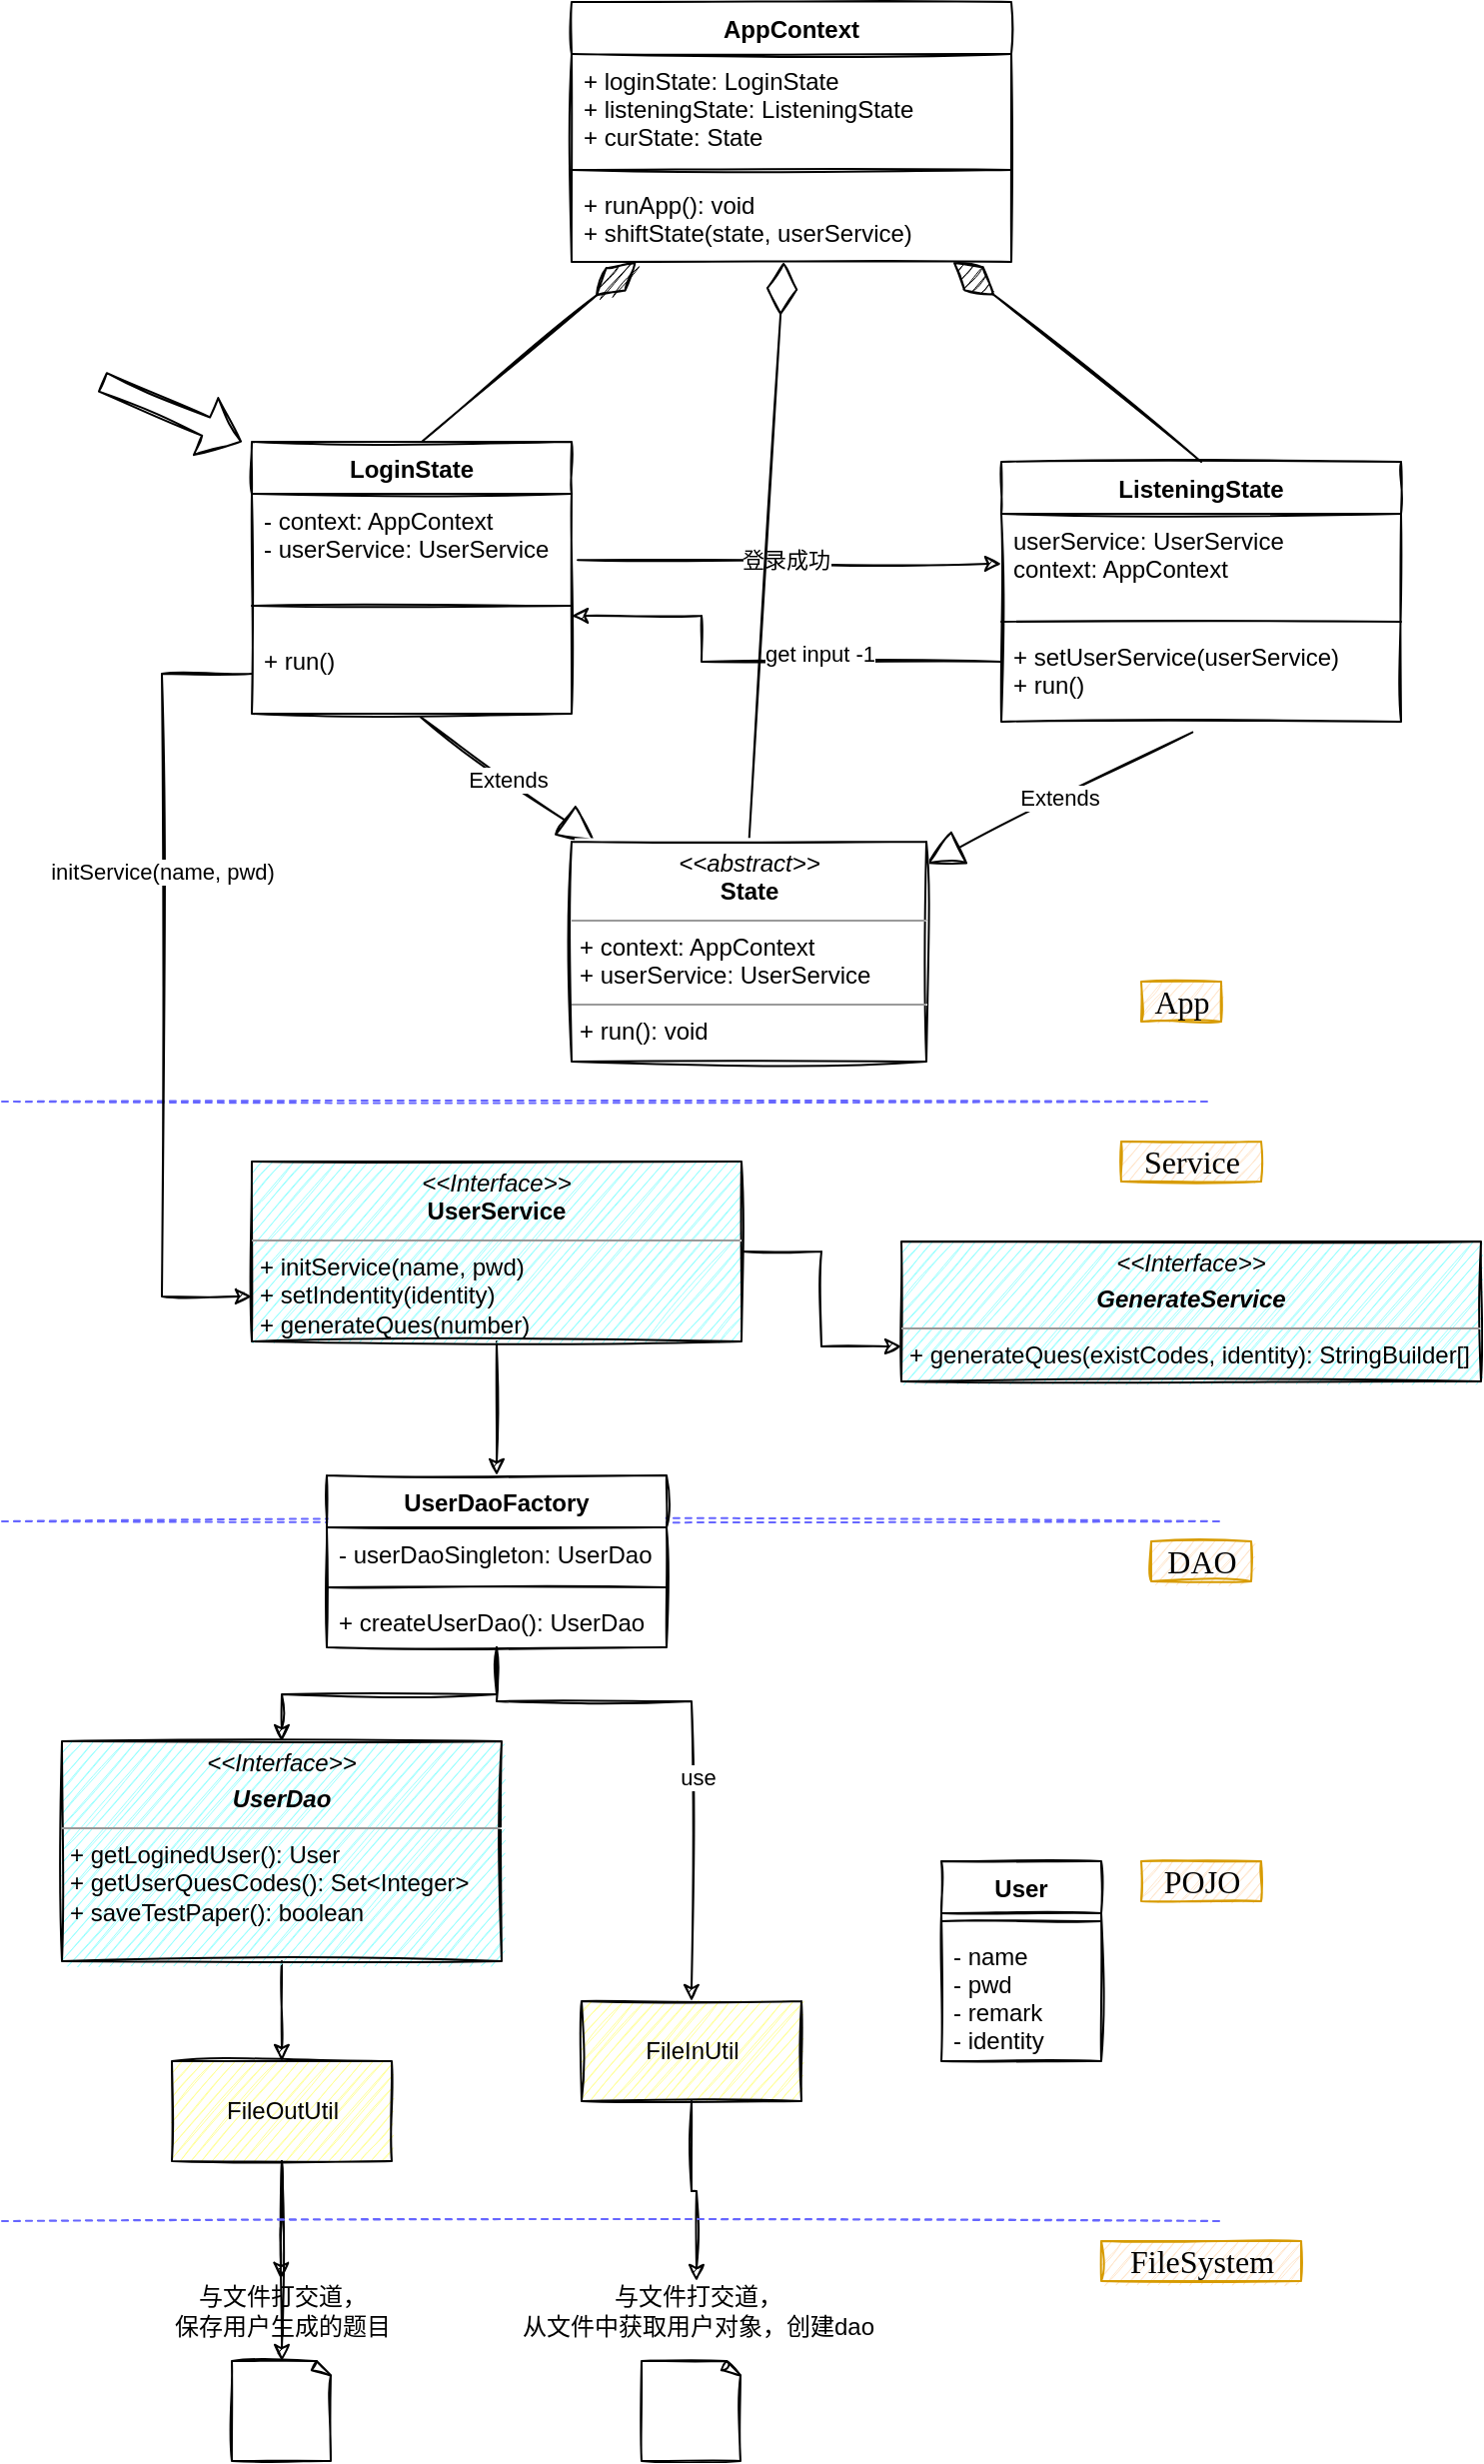 <mxfile version="13.7.5" type="github">
  <diagram name="Page-1" id="e7e014a7-5840-1c2e-5031-d8a46d1fe8dd">
    <mxGraphModel dx="1170" dy="755" grid="1" gridSize="10" guides="1" tooltips="1" connect="1" arrows="1" fold="1" page="1" pageScale="1" pageWidth="4681" pageHeight="3300" background="#ffffff" math="0" shadow="0">
      <root>
        <mxCell id="0" />
        <mxCell id="1" parent="0" />
        <mxCell id="klY6kW2mKnD8meMdxWTx-41" value="" style="endArrow=none;dashed=1;html=1;sketch=1;strokeColor=#6666FF;" parent="1" edge="1">
          <mxGeometry width="50" height="50" relative="1" as="geometry">
            <mxPoint x="460" y="930" as="sourcePoint" />
            <mxPoint x="1070" y="930" as="targetPoint" />
          </mxGeometry>
        </mxCell>
        <mxCell id="klY6kW2mKnD8meMdxWTx-43" value="DAO" style="text;html=1;align=center;verticalAlign=middle;resizable=0;points=[];autosize=1;fillColor=#ffe6cc;strokeColor=#d79b00;fontFamily=Comic Sans MS;fontSize=16;sketch=1;" parent="1" vertex="1">
          <mxGeometry x="1035" y="940" width="50" height="20" as="geometry" />
        </mxCell>
        <mxCell id="klY6kW2mKnD8meMdxWTx-44" value="" style="endArrow=none;dashed=1;html=1;sketch=1;strokeColor=#6666FF;" parent="1" edge="1">
          <mxGeometry width="50" height="50" relative="1" as="geometry">
            <mxPoint x="460" y="720" as="sourcePoint" />
            <mxPoint x="1065" y="720" as="targetPoint" />
          </mxGeometry>
        </mxCell>
        <mxCell id="klY6kW2mKnD8meMdxWTx-45" value="Service" style="text;html=1;align=center;verticalAlign=middle;resizable=0;points=[];autosize=1;fillColor=#ffe6cc;strokeColor=#d79b00;fontFamily=Comic Sans MS;fontSize=16;sketch=1;" parent="1" vertex="1">
          <mxGeometry x="1020" y="740" width="70" height="20" as="geometry" />
        </mxCell>
        <mxCell id="klY6kW2mKnD8meMdxWTx-46" value="App" style="text;html=1;align=center;verticalAlign=middle;resizable=0;points=[];autosize=1;fillColor=#ffe6cc;strokeColor=#d79b00;fontFamily=Comic Sans MS;fontSize=16;sketch=1;" parent="1" vertex="1">
          <mxGeometry x="1030" y="660" width="40" height="20" as="geometry" />
        </mxCell>
        <mxCell id="klY6kW2mKnD8meMdxWTx-91" value="AppContext" style="swimlane;fontStyle=1;align=center;verticalAlign=top;childLayout=stackLayout;horizontal=1;startSize=26;horizontalStack=0;resizeParent=1;resizeParentMax=0;resizeLast=0;collapsible=1;marginBottom=0;sketch=1;" parent="1" vertex="1">
          <mxGeometry x="745" y="170" width="220" height="130" as="geometry" />
        </mxCell>
        <mxCell id="klY6kW2mKnD8meMdxWTx-92" value="+ loginState: LoginState&#xa;+ listeningState: ListeningState&#xa;+ curState: State" style="text;strokeColor=none;fillColor=none;align=left;verticalAlign=top;spacingLeft=4;spacingRight=4;overflow=hidden;rotatable=0;points=[[0,0.5],[1,0.5]];portConstraint=eastwest;sketch=1;" parent="klY6kW2mKnD8meMdxWTx-91" vertex="1">
          <mxGeometry y="26" width="220" height="54" as="geometry" />
        </mxCell>
        <mxCell id="klY6kW2mKnD8meMdxWTx-93" value="" style="line;strokeWidth=1;fillColor=none;align=left;verticalAlign=middle;spacingTop=-1;spacingLeft=3;spacingRight=3;rotatable=0;labelPosition=right;points=[];portConstraint=eastwest;sketch=1;" parent="klY6kW2mKnD8meMdxWTx-91" vertex="1">
          <mxGeometry y="80" width="220" height="8" as="geometry" />
        </mxCell>
        <mxCell id="klY6kW2mKnD8meMdxWTx-94" value="+ runApp(): void&#xa;+ shiftState(state, userService)" style="text;strokeColor=none;fillColor=none;align=left;verticalAlign=top;spacingLeft=4;spacingRight=4;overflow=hidden;rotatable=0;points=[[0,0.5],[1,0.5]];portConstraint=eastwest;sketch=1;" parent="klY6kW2mKnD8meMdxWTx-91" vertex="1">
          <mxGeometry y="88" width="220" height="42" as="geometry" />
        </mxCell>
        <mxCell id="PIbMpj2jWb58rsGlW2yq-10" style="edgeStyle=orthogonalEdgeStyle;rounded=0;sketch=1;orthogonalLoop=1;jettySize=auto;html=1;strokeColor=#000000;" edge="1" parent="1" source="klY6kW2mKnD8meMdxWTx-51" target="PIbMpj2jWb58rsGlW2yq-3">
          <mxGeometry relative="1" as="geometry" />
        </mxCell>
        <mxCell id="klY6kW2mKnD8meMdxWTx-51" value="&lt;p style=&quot;margin: 0px ; margin-top: 4px ; text-align: center&quot;&gt;&lt;i&gt;&amp;lt;&amp;lt;Interface&amp;gt;&amp;gt;&lt;/i&gt;&lt;br&gt;&lt;/p&gt;&lt;p style=&quot;margin: 0px ; margin-top: 4px ; text-align: center&quot;&gt;&lt;i&gt;&lt;b&gt;UserDao&lt;/b&gt;&lt;/i&gt;&lt;/p&gt;&lt;hr size=&quot;1&quot;&gt;&lt;p style=&quot;margin: 0px ; margin-left: 4px&quot;&gt;&lt;span&gt;+ getLoginedUser(): User&lt;/span&gt;&lt;br&gt;&lt;/p&gt;&lt;p style=&quot;margin: 0px ; margin-left: 4px&quot;&gt;+ getUserQuesCodes(): Set&amp;lt;Integer&amp;gt;&lt;/p&gt;&lt;p style=&quot;margin: 0px ; margin-left: 4px&quot;&gt;+ saveTestPaper(): boolean&lt;/p&gt;&lt;p style=&quot;margin: 0px ; margin-left: 4px&quot;&gt;&lt;br&gt;&lt;/p&gt;" style="verticalAlign=top;align=left;overflow=fill;fontSize=12;fontFamily=Helvetica;html=1;sketch=1;fillColor=#99FFFF;" parent="1" vertex="1">
          <mxGeometry x="490" y="1040" width="220" height="110" as="geometry" />
        </mxCell>
        <mxCell id="klY6kW2mKnD8meMdxWTx-53" value="与文件打交道，&lt;br&gt;从文件中获取用户对象，创建dao" style="text;html=1;align=center;verticalAlign=middle;resizable=0;points=[];autosize=1;sketch=1;" parent="1" vertex="1">
          <mxGeometry x="712.5" y="1310" width="190" height="30" as="geometry" />
        </mxCell>
        <mxCell id="klY6kW2mKnD8meMdxWTx-109" style="edgeStyle=orthogonalEdgeStyle;rounded=0;orthogonalLoop=1;jettySize=auto;html=1;sketch=1;" parent="1" source="klY6kW2mKnD8meMdxWTx-54" target="klY6kW2mKnD8meMdxWTx-105" edge="1">
          <mxGeometry relative="1" as="geometry" />
        </mxCell>
        <mxCell id="PIbMpj2jWb58rsGlW2yq-22" style="edgeStyle=orthogonalEdgeStyle;rounded=0;sketch=1;orthogonalLoop=1;jettySize=auto;html=1;entryX=0;entryY=0.75;entryDx=0;entryDy=0;strokeColor=#000000;" edge="1" parent="1" source="klY6kW2mKnD8meMdxWTx-54" target="PIbMpj2jWb58rsGlW2yq-21">
          <mxGeometry relative="1" as="geometry" />
        </mxCell>
        <mxCell id="klY6kW2mKnD8meMdxWTx-54" value="&lt;p style=&quot;margin: 0px ; margin-top: 4px ; text-align: center&quot;&gt;&lt;i&gt;&amp;lt;&amp;lt;Interface&amp;gt;&amp;gt;&lt;/i&gt;&lt;br&gt;&lt;b&gt;UserService&lt;/b&gt;&lt;/p&gt;&lt;hr size=&quot;1&quot;&gt;&lt;p style=&quot;margin: 0px ; margin-left: 4px&quot;&gt;+ initService(name, pwd)&lt;/p&gt;&lt;p style=&quot;margin: 0px ; margin-left: 4px&quot;&gt;+ setIndentity(identity)&lt;/p&gt;&lt;p style=&quot;margin: 0px ; margin-left: 4px&quot;&gt;+ generateQues(number)&lt;/p&gt;" style="verticalAlign=top;align=left;overflow=fill;fontSize=12;fontFamily=Helvetica;html=1;sketch=1;fillColor=#99FFFF;" parent="1" vertex="1">
          <mxGeometry x="585" y="750" width="245" height="90" as="geometry" />
        </mxCell>
        <mxCell id="klY6kW2mKnD8meMdxWTx-82" style="edgeStyle=orthogonalEdgeStyle;rounded=0;orthogonalLoop=1;jettySize=auto;html=1;exitX=1.019;exitY=0.788;exitDx=0;exitDy=0;exitPerimeter=0;sketch=1;" parent="1" source="klY6kW2mKnD8meMdxWTx-85" target="klY6kW2mKnD8meMdxWTx-79" edge="1">
          <mxGeometry relative="1" as="geometry">
            <mxPoint x="745" y="496" as="sourcePoint" />
          </mxGeometry>
        </mxCell>
        <mxCell id="klY6kW2mKnD8meMdxWTx-83" value="登录成功" style="edgeLabel;html=1;align=center;verticalAlign=middle;resizable=0;points=[];sketch=1;" parent="klY6kW2mKnD8meMdxWTx-82" vertex="1" connectable="0">
          <mxGeometry x="-0.167" y="-2" relative="1" as="geometry">
            <mxPoint x="15" y="-2" as="offset" />
          </mxGeometry>
        </mxCell>
        <mxCell id="klY6kW2mKnD8meMdxWTx-68" value="Extends" style="endArrow=block;endSize=16;endFill=0;html=1;exitX=0.478;exitY=1.115;exitDx=0;exitDy=0;exitPerimeter=0;sketch=1;" parent="1" source="klY6kW2mKnD8meMdxWTx-81" target="PIbMpj2jWb58rsGlW2yq-24" edge="1">
          <mxGeometry width="160" relative="1" as="geometry">
            <mxPoint x="1020" y="620" as="sourcePoint" />
            <mxPoint x="792.5" y="634" as="targetPoint" />
          </mxGeometry>
        </mxCell>
        <mxCell id="klY6kW2mKnD8meMdxWTx-73" value="Extends" style="endArrow=block;endSize=16;endFill=0;html=1;exitX=0.528;exitY=1.043;exitDx=0;exitDy=0;exitPerimeter=0;sketch=1;" parent="1" source="klY6kW2mKnD8meMdxWTx-87" target="PIbMpj2jWb58rsGlW2yq-24" edge="1">
          <mxGeometry width="160" relative="1" as="geometry">
            <mxPoint x="665" y="522" as="sourcePoint" />
            <mxPoint x="792.5" y="634" as="targetPoint" />
          </mxGeometry>
        </mxCell>
        <mxCell id="klY6kW2mKnD8meMdxWTx-84" value="LoginState" style="swimlane;fontStyle=1;align=center;verticalAlign=top;childLayout=stackLayout;horizontal=1;startSize=26;horizontalStack=0;resizeParent=1;resizeParentMax=0;resizeLast=0;collapsible=1;marginBottom=0;sketch=1;" parent="1" vertex="1">
          <mxGeometry x="585" y="390" width="160" height="136" as="geometry" />
        </mxCell>
        <mxCell id="klY6kW2mKnD8meMdxWTx-95" value="" style="endArrow=diamondThin;endFill=1;endSize=24;html=1;sketch=1;" parent="klY6kW2mKnD8meMdxWTx-84" target="klY6kW2mKnD8meMdxWTx-91" edge="1">
          <mxGeometry width="160" relative="1" as="geometry">
            <mxPoint x="85" as="sourcePoint" />
            <mxPoint x="245" as="targetPoint" />
          </mxGeometry>
        </mxCell>
        <mxCell id="klY6kW2mKnD8meMdxWTx-85" value="- context: AppContext &#xa;- userService: UserService" style="text;strokeColor=none;fillColor=none;align=left;verticalAlign=top;spacingLeft=4;spacingRight=4;overflow=hidden;rotatable=0;points=[[0,0.5],[1,0.5]];portConstraint=eastwest;sketch=1;" parent="klY6kW2mKnD8meMdxWTx-84" vertex="1">
          <mxGeometry y="26" width="160" height="42" as="geometry" />
        </mxCell>
        <mxCell id="klY6kW2mKnD8meMdxWTx-86" value="" style="line;strokeWidth=1;fillColor=none;align=left;verticalAlign=middle;spacingTop=-1;spacingLeft=3;spacingRight=3;rotatable=0;labelPosition=right;points=[];portConstraint=eastwest;sketch=1;" parent="klY6kW2mKnD8meMdxWTx-84" vertex="1">
          <mxGeometry y="68" width="160" height="28" as="geometry" />
        </mxCell>
        <mxCell id="klY6kW2mKnD8meMdxWTx-87" value="+ run()&#xa;" style="text;strokeColor=none;fillColor=none;align=left;verticalAlign=top;spacingLeft=4;spacingRight=4;overflow=hidden;rotatable=0;points=[[0,0.5],[1,0.5]];portConstraint=eastwest;sketch=1;" parent="klY6kW2mKnD8meMdxWTx-84" vertex="1">
          <mxGeometry y="96" width="160" height="40" as="geometry" />
        </mxCell>
        <mxCell id="klY6kW2mKnD8meMdxWTx-89" style="edgeStyle=orthogonalEdgeStyle;rounded=0;orthogonalLoop=1;jettySize=auto;html=1;sketch=1;" parent="1" source="klY6kW2mKnD8meMdxWTx-78" target="klY6kW2mKnD8meMdxWTx-84" edge="1">
          <mxGeometry relative="1" as="geometry">
            <mxPoint x="760" y="490" as="targetPoint" />
            <Array as="points">
              <mxPoint x="810" y="500" />
              <mxPoint x="810" y="477" />
            </Array>
          </mxGeometry>
        </mxCell>
        <mxCell id="klY6kW2mKnD8meMdxWTx-90" value="get input -1" style="edgeLabel;html=1;align=center;verticalAlign=middle;resizable=0;points=[];sketch=1;" parent="klY6kW2mKnD8meMdxWTx-89" vertex="1" connectable="0">
          <mxGeometry x="-0.042" y="-1" relative="1" as="geometry">
            <mxPoint x="23" y="-3" as="offset" />
          </mxGeometry>
        </mxCell>
        <mxCell id="klY6kW2mKnD8meMdxWTx-78" value="ListeningState" style="swimlane;fontStyle=1;align=center;verticalAlign=top;childLayout=stackLayout;horizontal=1;startSize=26;horizontalStack=0;resizeParent=1;resizeParentMax=0;resizeLast=0;collapsible=1;marginBottom=0;sketch=1;" parent="1" vertex="1">
          <mxGeometry x="960" y="400" width="200" height="130" as="geometry" />
        </mxCell>
        <mxCell id="klY6kW2mKnD8meMdxWTx-96" value="" style="endArrow=diamondThin;endFill=1;endSize=24;html=1;sketch=1;" parent="klY6kW2mKnD8meMdxWTx-78" target="klY6kW2mKnD8meMdxWTx-91" edge="1">
          <mxGeometry width="160" relative="1" as="geometry">
            <mxPoint x="100" as="sourcePoint" />
            <mxPoint x="260" as="targetPoint" />
          </mxGeometry>
        </mxCell>
        <mxCell id="klY6kW2mKnD8meMdxWTx-79" value="userService: UserService&#xa;context: AppContext" style="text;strokeColor=none;fillColor=none;align=left;verticalAlign=top;spacingLeft=4;spacingRight=4;overflow=hidden;rotatable=0;points=[[0,0.5],[1,0.5]];portConstraint=eastwest;sketch=1;" parent="klY6kW2mKnD8meMdxWTx-78" vertex="1">
          <mxGeometry y="26" width="200" height="50" as="geometry" />
        </mxCell>
        <mxCell id="klY6kW2mKnD8meMdxWTx-80" value="" style="line;strokeWidth=1;fillColor=none;align=left;verticalAlign=middle;spacingTop=-1;spacingLeft=3;spacingRight=3;rotatable=0;labelPosition=right;points=[];portConstraint=eastwest;sketch=1;" parent="klY6kW2mKnD8meMdxWTx-78" vertex="1">
          <mxGeometry y="76" width="200" height="8" as="geometry" />
        </mxCell>
        <mxCell id="klY6kW2mKnD8meMdxWTx-81" value="+ setUserService(userService)&#xa;+ run()" style="text;strokeColor=none;fillColor=none;align=left;verticalAlign=top;spacingLeft=4;spacingRight=4;overflow=hidden;rotatable=0;points=[[0,0.5],[1,0.5]];portConstraint=eastwest;sketch=1;" parent="klY6kW2mKnD8meMdxWTx-78" vertex="1">
          <mxGeometry y="84" width="200" height="46" as="geometry" />
        </mxCell>
        <mxCell id="klY6kW2mKnD8meMdxWTx-99" value="" style="shape=flexArrow;endArrow=classic;html=1;sketch=1;" parent="1" edge="1">
          <mxGeometry width="50" height="50" relative="1" as="geometry">
            <mxPoint x="510" y="360" as="sourcePoint" />
            <mxPoint x="580" y="390" as="targetPoint" />
          </mxGeometry>
        </mxCell>
        <mxCell id="klY6kW2mKnD8meMdxWTx-103" value="" style="whiteSpace=wrap;html=1;shape=mxgraph.basic.document;sketch=1;" parent="1" vertex="1">
          <mxGeometry x="780" y="1350" width="50" height="50" as="geometry" />
        </mxCell>
        <mxCell id="klY6kW2mKnD8meMdxWTx-110" style="edgeStyle=orthogonalEdgeStyle;rounded=0;orthogonalLoop=1;jettySize=auto;html=1;sketch=1;" parent="1" source="klY6kW2mKnD8meMdxWTx-105" target="klY6kW2mKnD8meMdxWTx-51" edge="1">
          <mxGeometry relative="1" as="geometry" />
        </mxCell>
        <mxCell id="PIbMpj2jWb58rsGlW2yq-7" style="edgeStyle=orthogonalEdgeStyle;rounded=0;sketch=1;orthogonalLoop=1;jettySize=auto;html=1;strokeColor=#000000;" edge="1" parent="1" source="klY6kW2mKnD8meMdxWTx-105" target="PIbMpj2jWb58rsGlW2yq-2">
          <mxGeometry relative="1" as="geometry">
            <Array as="points">
              <mxPoint x="708" y="1020" />
              <mxPoint x="805" y="1020" />
            </Array>
          </mxGeometry>
        </mxCell>
        <mxCell id="PIbMpj2jWb58rsGlW2yq-9" value="use" style="edgeLabel;html=1;align=center;verticalAlign=middle;resizable=0;points=[];" vertex="1" connectable="0" parent="PIbMpj2jWb58rsGlW2yq-7">
          <mxGeometry x="0.182" y="3" relative="1" as="geometry">
            <mxPoint as="offset" />
          </mxGeometry>
        </mxCell>
        <mxCell id="klY6kW2mKnD8meMdxWTx-111" value="" style="endArrow=diamondThin;endFill=0;endSize=24;html=1;sketch=1;exitX=0.5;exitY=0;exitDx=0;exitDy=0;" parent="1" source="PIbMpj2jWb58rsGlW2yq-24" target="klY6kW2mKnD8meMdxWTx-91" edge="1">
          <mxGeometry width="160" relative="1" as="geometry">
            <mxPoint x="797.672" y="634" as="sourcePoint" />
            <mxPoint x="990" y="570" as="targetPoint" />
          </mxGeometry>
        </mxCell>
        <mxCell id="klY6kW2mKnD8meMdxWTx-112" value="POJO" style="text;html=1;align=center;verticalAlign=middle;resizable=0;points=[];autosize=1;fillColor=#ffe6cc;strokeColor=#d79b00;fontFamily=Comic Sans MS;fontSize=16;sketch=1;" parent="1" vertex="1">
          <mxGeometry x="1030" y="1100" width="60" height="20" as="geometry" />
        </mxCell>
        <mxCell id="klY6kW2mKnD8meMdxWTx-116" value="与文件打交道，&lt;br&gt;保存用户生成的题目" style="text;html=1;align=center;verticalAlign=middle;resizable=0;points=[];autosize=1;sketch=1;" parent="1" vertex="1">
          <mxGeometry x="540" y="1310" width="120" height="30" as="geometry" />
        </mxCell>
        <mxCell id="klY6kW2mKnD8meMdxWTx-121" value="" style="whiteSpace=wrap;html=1;shape=mxgraph.basic.document;sketch=1;" parent="1" vertex="1">
          <mxGeometry x="575" y="1350" width="50" height="50" as="geometry" />
        </mxCell>
        <mxCell id="PIbMpj2jWb58rsGlW2yq-8" style="edgeStyle=orthogonalEdgeStyle;rounded=0;sketch=1;orthogonalLoop=1;jettySize=auto;html=1;strokeColor=#000000;" edge="1" parent="1" source="PIbMpj2jWb58rsGlW2yq-2" target="klY6kW2mKnD8meMdxWTx-53">
          <mxGeometry relative="1" as="geometry" />
        </mxCell>
        <mxCell id="PIbMpj2jWb58rsGlW2yq-2" value="FileInUtil" style="html=1;sketch=1;fillColor=#FFFF99;" vertex="1" parent="1">
          <mxGeometry x="750" y="1170" width="110" height="50" as="geometry" />
        </mxCell>
        <mxCell id="PIbMpj2jWb58rsGlW2yq-11" style="edgeStyle=orthogonalEdgeStyle;rounded=0;sketch=1;orthogonalLoop=1;jettySize=auto;html=1;entryX=0.496;entryY=-0.033;entryDx=0;entryDy=0;entryPerimeter=0;strokeColor=#000000;" edge="1" parent="1" source="PIbMpj2jWb58rsGlW2yq-3" target="klY6kW2mKnD8meMdxWTx-116">
          <mxGeometry relative="1" as="geometry" />
        </mxCell>
        <mxCell id="PIbMpj2jWb58rsGlW2yq-14" value="" style="edgeStyle=orthogonalEdgeStyle;rounded=0;sketch=1;orthogonalLoop=1;jettySize=auto;html=1;strokeColor=#000000;" edge="1" parent="1" source="PIbMpj2jWb58rsGlW2yq-3" target="klY6kW2mKnD8meMdxWTx-121">
          <mxGeometry relative="1" as="geometry" />
        </mxCell>
        <mxCell id="PIbMpj2jWb58rsGlW2yq-3" value="FileOutUtil" style="html=1;sketch=1;fillColor=#FFFF99;" vertex="1" parent="1">
          <mxGeometry x="545" y="1200" width="110" height="50" as="geometry" />
        </mxCell>
        <mxCell id="klY6kW2mKnD8meMdxWTx-55" value="User" style="swimlane;fontStyle=1;align=center;verticalAlign=top;childLayout=stackLayout;horizontal=1;startSize=26;horizontalStack=0;resizeParent=1;resizeParentMax=0;resizeLast=0;collapsible=1;marginBottom=0;sketch=1;" parent="1" vertex="1">
          <mxGeometry x="930" y="1100" width="80" height="100" as="geometry" />
        </mxCell>
        <mxCell id="klY6kW2mKnD8meMdxWTx-57" value="" style="line;strokeWidth=1;fillColor=none;align=left;verticalAlign=middle;spacingTop=-1;spacingLeft=3;spacingRight=3;rotatable=0;labelPosition=right;points=[];portConstraint=eastwest;sketch=1;" parent="klY6kW2mKnD8meMdxWTx-55" vertex="1">
          <mxGeometry y="26" width="80" height="8" as="geometry" />
        </mxCell>
        <mxCell id="klY6kW2mKnD8meMdxWTx-56" value="- name&#xa;- pwd&#xa;- remark&#xa;- identity" style="text;strokeColor=none;fillColor=none;align=left;verticalAlign=top;spacingLeft=4;spacingRight=4;overflow=hidden;rotatable=0;points=[[0,0.5],[1,0.5]];portConstraint=eastwest;sketch=1;" parent="klY6kW2mKnD8meMdxWTx-55" vertex="1">
          <mxGeometry y="34" width="80" height="66" as="geometry" />
        </mxCell>
        <mxCell id="PIbMpj2jWb58rsGlW2yq-13" value="" style="endArrow=none;dashed=1;html=1;sketch=1;strokeColor=#6666FF;" edge="1" parent="1">
          <mxGeometry width="50" height="50" relative="1" as="geometry">
            <mxPoint x="460" y="1280" as="sourcePoint" />
            <mxPoint x="1070" y="1280" as="targetPoint" />
          </mxGeometry>
        </mxCell>
        <mxCell id="PIbMpj2jWb58rsGlW2yq-16" value="FileSystem" style="text;html=1;align=center;verticalAlign=middle;resizable=0;points=[];autosize=1;fillColor=#ffe6cc;strokeColor=#d79b00;fontFamily=Comic Sans MS;fontSize=16;sketch=1;" vertex="1" parent="1">
          <mxGeometry x="1010" y="1290" width="100" height="20" as="geometry" />
        </mxCell>
        <mxCell id="PIbMpj2jWb58rsGlW2yq-17" style="edgeStyle=orthogonalEdgeStyle;rounded=0;sketch=1;orthogonalLoop=1;jettySize=auto;html=1;entryX=0;entryY=0.75;entryDx=0;entryDy=0;strokeColor=#000000;" edge="1" parent="1" source="klY6kW2mKnD8meMdxWTx-87" target="klY6kW2mKnD8meMdxWTx-54">
          <mxGeometry relative="1" as="geometry">
            <Array as="points">
              <mxPoint x="540" y="506" />
              <mxPoint x="540" y="818" />
            </Array>
          </mxGeometry>
        </mxCell>
        <mxCell id="PIbMpj2jWb58rsGlW2yq-18" value="initService(name, pwd)" style="edgeLabel;html=1;align=center;verticalAlign=middle;resizable=0;points=[];" vertex="1" connectable="0" parent="PIbMpj2jWb58rsGlW2yq-17">
          <mxGeometry x="-0.383" y="-4" relative="1" as="geometry">
            <mxPoint x="4" y="20" as="offset" />
          </mxGeometry>
        </mxCell>
        <mxCell id="klY6kW2mKnD8meMdxWTx-105" value="UserDaoFactory" style="swimlane;fontStyle=1;align=center;verticalAlign=top;childLayout=stackLayout;horizontal=1;startSize=26;horizontalStack=0;resizeParent=1;resizeParentMax=0;resizeLast=0;collapsible=1;marginBottom=0;sketch=1;" parent="1" vertex="1">
          <mxGeometry x="622.5" y="907" width="170" height="86" as="geometry" />
        </mxCell>
        <mxCell id="klY6kW2mKnD8meMdxWTx-106" value="- userDaoSingleton: UserDao " style="text;strokeColor=none;fillColor=none;align=left;verticalAlign=top;spacingLeft=4;spacingRight=4;overflow=hidden;rotatable=0;points=[[0,0.5],[1,0.5]];portConstraint=eastwest;sketch=1;" parent="klY6kW2mKnD8meMdxWTx-105" vertex="1">
          <mxGeometry y="26" width="170" height="26" as="geometry" />
        </mxCell>
        <mxCell id="klY6kW2mKnD8meMdxWTx-107" value="" style="line;strokeWidth=1;fillColor=none;align=left;verticalAlign=middle;spacingTop=-1;spacingLeft=3;spacingRight=3;rotatable=0;labelPosition=right;points=[];portConstraint=eastwest;sketch=1;" parent="klY6kW2mKnD8meMdxWTx-105" vertex="1">
          <mxGeometry y="52" width="170" height="8" as="geometry" />
        </mxCell>
        <mxCell id="klY6kW2mKnD8meMdxWTx-108" value="+ createUserDao(): UserDao" style="text;strokeColor=none;fillColor=none;align=left;verticalAlign=top;spacingLeft=4;spacingRight=4;overflow=hidden;rotatable=0;points=[[0,0.5],[1,0.5]];portConstraint=eastwest;sketch=1;" parent="klY6kW2mKnD8meMdxWTx-105" vertex="1">
          <mxGeometry y="60" width="170" height="26" as="geometry" />
        </mxCell>
        <mxCell id="PIbMpj2jWb58rsGlW2yq-21" value="&lt;p style=&quot;margin: 0px ; margin-top: 4px ; text-align: center&quot;&gt;&lt;i&gt;&amp;lt;&amp;lt;Interface&amp;gt;&amp;gt;&lt;/i&gt;&lt;br&gt;&lt;/p&gt;&lt;p style=&quot;margin: 0px ; margin-top: 4px ; text-align: center&quot;&gt;&lt;i&gt;&lt;b&gt;GenerateService&lt;/b&gt;&lt;/i&gt;&lt;/p&gt;&lt;hr size=&quot;1&quot;&gt;&lt;p style=&quot;margin: 0px ; margin-left: 4px&quot;&gt;+ generateQues(existCodes, identity): StringBuilder[]&lt;/p&gt;&lt;p style=&quot;margin: 0px ; margin-left: 4px&quot;&gt;&lt;br&gt;&lt;/p&gt;" style="verticalAlign=top;align=left;overflow=fill;fontSize=12;fontFamily=Helvetica;html=1;sketch=1;fillColor=#99FFFF;" vertex="1" parent="1">
          <mxGeometry x="910" y="790" width="290" height="70" as="geometry" />
        </mxCell>
        <mxCell id="PIbMpj2jWb58rsGlW2yq-24" value="&lt;p style=&quot;margin: 0px ; margin-top: 4px ; text-align: center&quot;&gt;&lt;i&gt;&amp;lt;&amp;lt;abstract&amp;gt;&amp;gt;&lt;/i&gt;&lt;br&gt;&lt;b&gt;State&lt;/b&gt;&lt;/p&gt;&lt;hr size=&quot;1&quot;&gt;&lt;p style=&quot;margin: 0px ; margin-left: 4px&quot;&gt;+ context: AppContext&lt;br&gt;+ userService: UserService&lt;/p&gt;&lt;hr size=&quot;1&quot;&gt;&lt;p style=&quot;margin: 0px ; margin-left: 4px&quot;&gt;+ run(): void&lt;/p&gt;" style="verticalAlign=top;align=left;overflow=fill;fontSize=12;fontFamily=Helvetica;html=1;sketch=1;fillColor=#FFFFFF;" vertex="1" parent="1">
          <mxGeometry x="745" y="590" width="177.5" height="110" as="geometry" />
        </mxCell>
      </root>
    </mxGraphModel>
  </diagram>
</mxfile>
